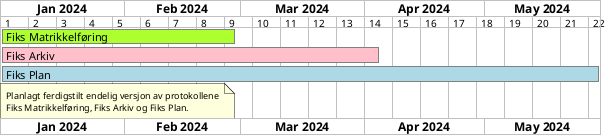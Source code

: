 @startgantt
Projectscale weekly
Project starts 2024-01-01

[Fiks Matrikkelføring] starts 2024-01-01
[Fiks Matrikkelføring] ends 2024-02-28
[Fiks Arkiv] starts 2024-01-01
[Fiks Arkiv] ends 2024-04-04
[Fiks Plan] starts 2024-01-01
[Fiks Plan] ends 2024-05-29
note bottom
  Planlagt ferdigstilt endelig versjon av protokollene
  Fiks Matrikkelføring, Fiks Arkiv og Fiks Plan.
end note
[Fiks Matrikkelføring] is colored in GreenYellow/Grey
[Fiks Arkiv] is colored in Pink/Grey
[Fiks Plan] is colored in LightBlue/Grey
@endgantt